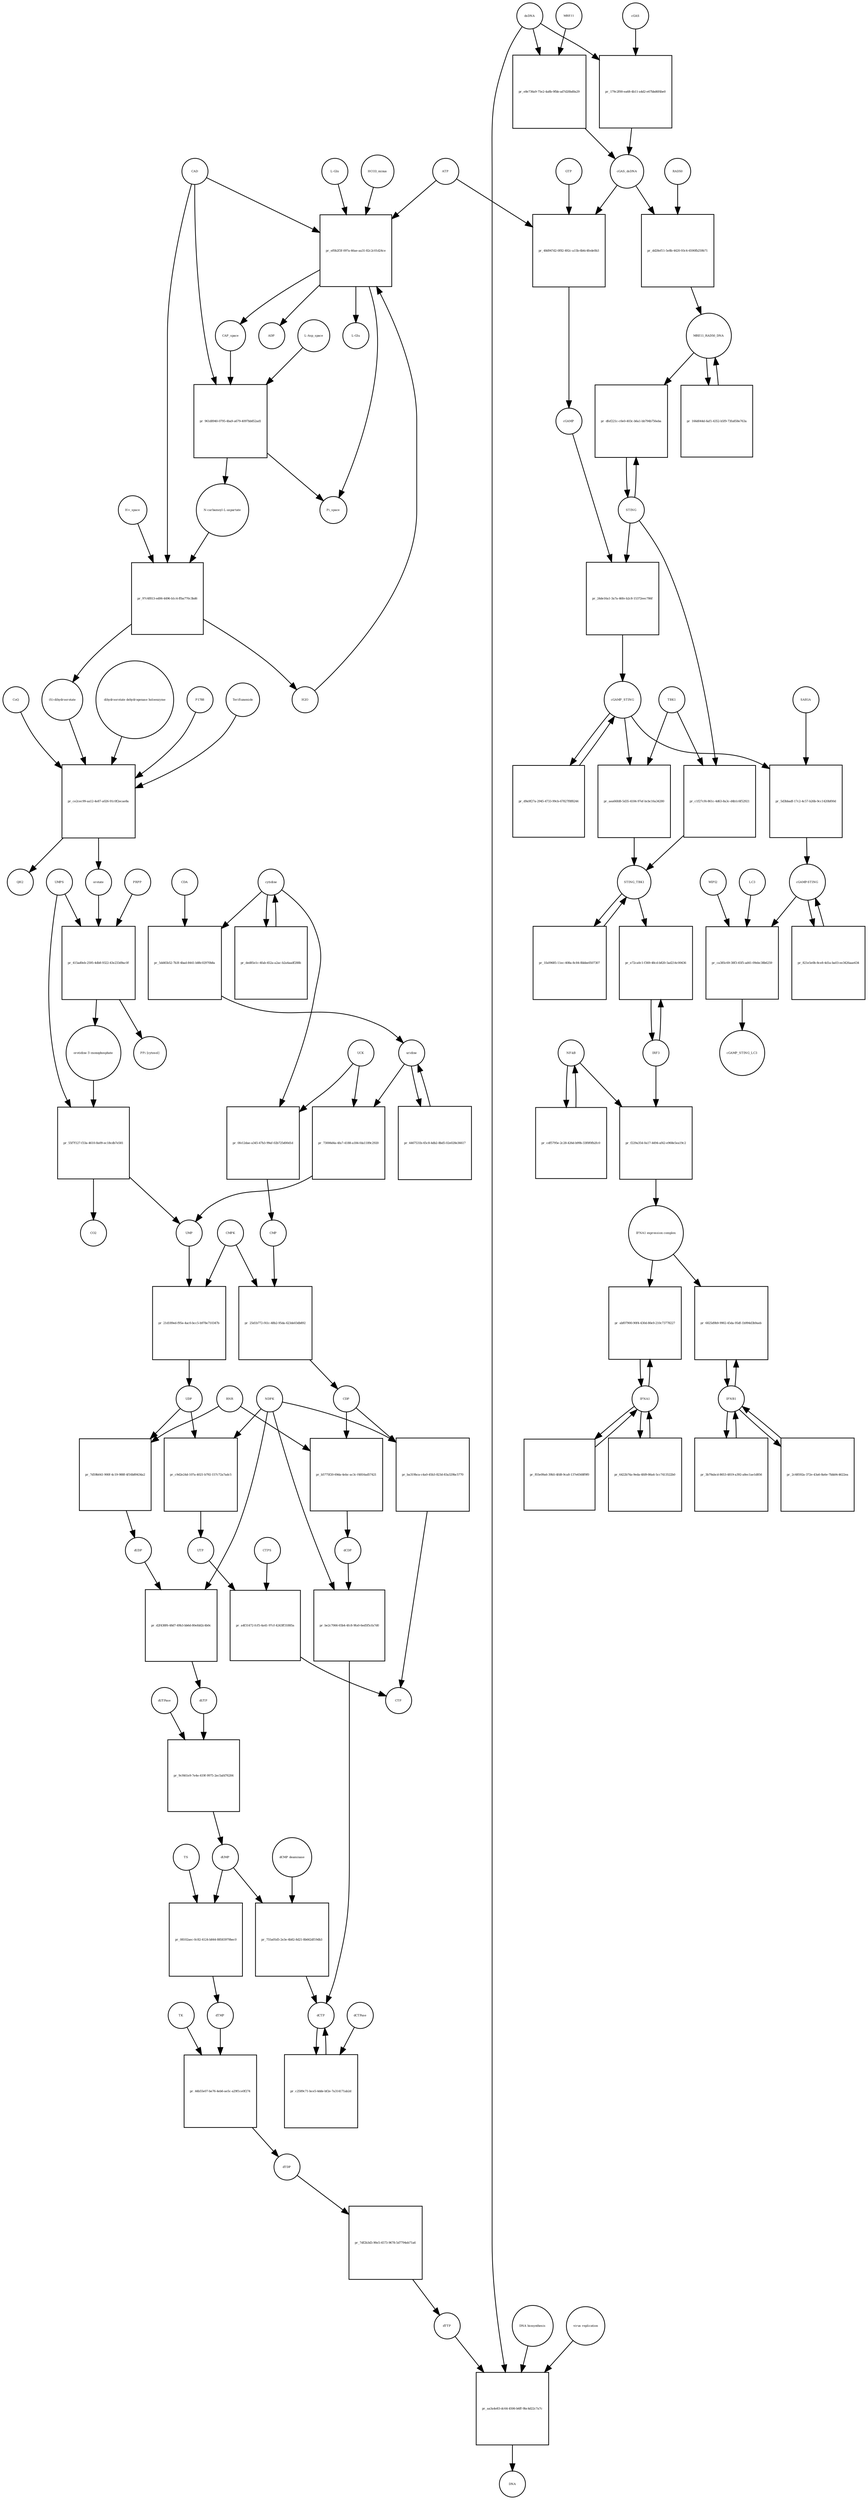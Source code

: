 strict digraph  {
"L-Gln" [annotation="", bipartite=0, cls="simple chemical", fontsize=4, label="L-Gln", shape=circle];
"pr_ef0b2f3f-097a-46ae-aa31-82c2c01d24ce" [annotation="", bipartite=1, cls=process, fontsize=4, label="pr_ef0b2f3f-097a-46ae-aa31-82c2c01d24ce", shape=square];
CAP_space [annotation="", bipartite=0, cls="simple chemical", fontsize=4, label=CAP_space, shape=circle];
CAD [annotation="", bipartite=0, cls=macromolecule, fontsize=4, label=CAD, shape=circle];
HCO3_minus [annotation="", bipartite=0, cls="simple chemical", fontsize=4, label=HCO3_minus, shape=circle];
H2O [annotation="", bipartite=0, cls="simple chemical", fontsize=4, label=H2O, shape=circle];
ATP [annotation="", bipartite=0, cls="simple chemical", fontsize=4, label=ATP, shape=circle];
"L-Glu" [annotation="", bipartite=0, cls="simple chemical", fontsize=4, label="L-Glu", shape=circle];
ADP [annotation="", bipartite=0, cls="simple chemical", fontsize=4, label=ADP, shape=circle];
Pi_space [annotation="", bipartite=0, cls="simple chemical", fontsize=4, label=Pi_space, shape=circle];
cytidine [annotation="", bipartite=0, cls="simple chemical", fontsize=4, label=cytidine, shape=circle];
"pr_5dd45b52-7b3f-4bad-8441-b88c02970b8a" [annotation="", bipartite=1, cls=process, fontsize=4, label="pr_5dd45b52-7b3f-4bad-8441-b88c02970b8a", shape=square];
uridine [annotation="", bipartite=0, cls="simple chemical", fontsize=4, label=uridine, shape=circle];
CDA [annotation="", bipartite=0, cls=macromolecule, fontsize=4, label=CDA, shape=circle];
"pr_73006d4a-4fa7-4188-a184-fda1189c2920" [annotation="", bipartite=1, cls=process, fontsize=4, label="pr_73006d4a-4fa7-4188-a184-fda1189c2920", shape=square];
UMP [annotation="", bipartite=0, cls="simple chemical", fontsize=4, label=UMP, shape=circle];
UCK [annotation="", bipartite=0, cls=macromolecule, fontsize=4, label=UCK, shape=circle];
"pr_0fe12dae-a345-47b3-99af-02b725d00d1d" [annotation="", bipartite=1, cls=process, fontsize=4, label="pr_0fe12dae-a345-47b3-99af-02b725d00d1d", shape=square];
CMP [annotation="", bipartite=0, cls="simple chemical", fontsize=4, label=CMP, shape=circle];
"pr_4467531b-65c8-4db2-8bd5-02e028e36617" [annotation="", bipartite=1, cls=process, fontsize=4, label="pr_4467531b-65c8-4db2-8bd5-02e028e36617", shape=square];
"pr_ded85e1c-4fab-452a-a2ac-b2a4aadf288b" [annotation="", bipartite=1, cls=process, fontsize=4, label="pr_ded85e1c-4fab-452a-a2ac-b2a4aadf288b", shape=square];
"pr_21d189ed-f95e-4ac0-bcc5-b978e710347b" [annotation="", bipartite=1, cls=process, fontsize=4, label="pr_21d189ed-f95e-4ac0-bcc5-b978e710347b", shape=square];
UDP [annotation="", bipartite=0, cls="simple chemical", fontsize=4, label=UDP, shape=circle];
CMPK [annotation="", bipartite=0, cls=macromolecule, fontsize=4, label=CMPK, shape=circle];
"pr_25d1b772-f41c-48b2-95da-623de03db892" [annotation="", bipartite=1, cls=process, fontsize=4, label="pr_25d1b772-f41c-48b2-95da-623de03db892", shape=square];
CDP [annotation="", bipartite=0, cls="simple chemical", fontsize=4, label=CDP, shape=circle];
"pr_c9d2e24d-107a-4021-b792-157c72a7adc5" [annotation="", bipartite=1, cls=process, fontsize=4, label="pr_c9d2e24d-107a-4021-b792-157c72a7adc5", shape=square];
UTP [annotation="", bipartite=0, cls="simple chemical", fontsize=4, label=UTP, shape=circle];
NDPK [annotation="", bipartite=0, cls=macromolecule, fontsize=4, label=NDPK, shape=circle];
"pr_ba319bca-c4a0-45b3-823d-83a329bc5770" [annotation="", bipartite=1, cls=process, fontsize=4, label="pr_ba319bca-c4a0-45b3-823d-83a329bc5770", shape=square];
CTP [annotation="", bipartite=0, cls="simple chemical", fontsize=4, label=CTP, shape=circle];
"pr_a4f31472-fcf5-4a41-97cf-4243ff31885a" [annotation="", bipartite=1, cls=process, fontsize=4, label="pr_a4f31472-fcf5-4a41-97cf-4243ff31885a", shape=square];
CTPS [annotation="", bipartite=0, cls=macromolecule, fontsize=4, label=CTPS, shape=circle];
"pr_7d59b041-900f-4c19-988f-4f16b89434a2" [annotation="", bipartite=1, cls=process, fontsize=4, label="pr_7d59b041-900f-4c19-988f-4f16b89434a2", shape=square];
dUDP [annotation="", bipartite=0, cls="simple chemical", fontsize=4, label=dUDP, shape=circle];
RNR [annotation="", bipartite=0, cls=macromolecule, fontsize=4, label=RNR, shape=circle];
"pr_d2f438f6-48d7-49b3-bb6d-80efdd2c4b0c" [annotation="", bipartite=1, cls=process, fontsize=4, label="pr_d2f438f6-48d7-49b3-bb6d-80efdd2c4b0c", shape=square];
dUTP [annotation="", bipartite=0, cls="simple chemical", fontsize=4, label=dUTP, shape=circle];
dCDP [annotation="", bipartite=0, cls="simple chemical", fontsize=4, label=dCDP, shape=circle];
"pr_be2c7066-65b4-4fc8-9fa0-6ed5f5cfa7d0" [annotation="", bipartite=1, cls=process, fontsize=4, label="pr_be2c7066-65b4-4fc8-9fa0-6ed5f5cfa7d0", shape=square];
dCTP [annotation="", bipartite=0, cls="simple chemical", fontsize=4, label=dCTP, shape=circle];
"pr_b5775f20-69da-4ebc-ac3c-f4816ad57421" [annotation="", bipartite=1, cls=process, fontsize=4, label="pr_b5775f20-69da-4ebc-ac3c-f4816ad57421", shape=square];
"pr_9cf461e9-7e4e-419f-9975-2ec5afd76284" [annotation="", bipartite=1, cls=process, fontsize=4, label="pr_9cf461e9-7e4e-419f-9975-2ec5afd76284", shape=square];
dUMP [annotation="", bipartite=0, cls="simple chemical", fontsize=4, label=dUMP, shape=circle];
dUTPase [annotation="", bipartite=0, cls=macromolecule, fontsize=4, label=dUTPase, shape=circle];
"pr_c2589c71-bce5-4dde-bf2e-7a314171ab2d" [annotation="", bipartite=1, cls=process, fontsize=4, label="pr_c2589c71-bce5-4dde-bf2e-7a314171ab2d", shape=square];
dCTPase [annotation="", bipartite=0, cls=macromolecule, fontsize=4, label=dCTPase, shape=circle];
"pr_755a05d5-2e3e-4b82-8d21-8b662df19db3" [annotation="", bipartite=1, cls=process, fontsize=4, label="pr_755a05d5-2e3e-4b82-8d21-8b662df19db3", shape=square];
"dCMP deaminase" [annotation="", bipartite=0, cls=macromolecule, fontsize=4, label="dCMP deaminase", shape=circle];
"pr_08102aec-0c82-4124-b844-88583979bec0" [annotation="", bipartite=1, cls=process, fontsize=4, label="pr_08102aec-0c82-4124-b844-88583979bec0", shape=square];
dTMP [annotation="", bipartite=0, cls="simple chemical", fontsize=4, label=dTMP, shape=circle];
TS [annotation="", bipartite=0, cls=macromolecule, fontsize=4, label=TS, shape=circle];
"pr_44b55e07-be76-4eb6-ae5c-a29f1ce0f274" [annotation="", bipartite=1, cls=process, fontsize=4, label="pr_44b55e07-be76-4eb6-ae5c-a29f1ce0f274", shape=square];
dTDP [annotation="", bipartite=0, cls="simple chemical", fontsize=4, label=dTDP, shape=circle];
TK [annotation="", bipartite=0, cls=macromolecule, fontsize=4, label=TK, shape=circle];
"pr_7df2b3d3-90e5-4573-9678-5d7794eb71a6" [annotation="", bipartite=1, cls=process, fontsize=4, label="pr_7df2b3d3-90e5-4573-9678-5d7794eb71a6", shape=square];
dTTP [annotation="", bipartite=0, cls="simple chemical", fontsize=4, label=dTTP, shape=circle];
dsDNA [annotation="", bipartite=0, cls="simple chemical", fontsize=4, label=dsDNA, shape=circle];
"pr_179c2f00-ea68-4b11-a4d2-e67bbd6f4be0" [annotation="", bipartite=1, cls=process, fontsize=4, label="pr_179c2f00-ea68-4b11-a4d2-e67bbd6f4be0", shape=square];
cGAS [annotation="", bipartite=0, cls=macromolecule, fontsize=4, label=cGAS, shape=circle];
cGAS_dsDNA [annotation="", bipartite=0, cls=complex, fontsize=4, label=cGAS_dsDNA, shape=circle];
"pr_48d947d2-0f82-492c-a15b-6b6c4fede0b3" [annotation="", bipartite=1, cls=process, fontsize=4, label="pr_48d947d2-0f82-492c-a15b-6b6c4fede0b3", shape=square];
GTP [annotation="", bipartite=0, cls="simple chemical", fontsize=4, label=GTP, shape=circle];
cGAMP [annotation="", bipartite=0, cls="simple chemical", fontsize=4, label=cGAMP, shape=circle];
"pr_24de16a1-3a7a-46fe-b2c8-15372eec786f" [annotation="", bipartite=1, cls=process, fontsize=4, label="pr_24de16a1-3a7a-46fe-b2c8-15372eec786f", shape=square];
STING [annotation="", bipartite=0, cls="macromolecule multimer", fontsize=4, label=STING, shape=circle];
cGAMP_STING [annotation="", bipartite=0, cls=complex, fontsize=4, label=cGAMP_STING, shape=circle];
TBK1 [annotation="", bipartite=0, cls=macromolecule, fontsize=4, label=TBK1, shape=circle];
"pr_aea66fd8-5d35-4184-97ef-bcbc16a34280" [annotation="", bipartite=1, cls=process, fontsize=4, label="pr_aea66fd8-5d35-4184-97ef-bcbc16a34280", shape=square];
STING_TBK1 [annotation="", bipartite=0, cls=complex, fontsize=4, label=STING_TBK1, shape=circle];
"pr_d9a9f27a-2945-4733-99cb-67827f8f8244" [annotation="", bipartite=1, cls=process, fontsize=4, label="pr_d9a9f27a-2945-4733-99cb-67827f8f8244", shape=square];
"pr_1fa09685-11ec-408a-8c84-8bbbe0507307" [annotation="", bipartite=1, cls=process, fontsize=4, label="pr_1fa09685-11ec-408a-8c84-8bbbe0507307", shape=square];
"NF-kB" [annotation="", bipartite=0, cls=complex, fontsize=4, label="NF-kB", shape=circle];
"pr_cdf5795e-2c28-426d-b99b-33f0f0fb2fc0" [annotation="", bipartite=1, cls=process, fontsize=4, label="pr_cdf5795e-2c28-426d-b99b-33f0f0fb2fc0", shape=square];
IFNA1 [annotation="", bipartite=0, cls="nucleic acid feature", fontsize=4, label=IFNA1, shape=circle];
"pr_6422b74a-9eda-4fd9-86a4-5cc7413522b0" [annotation="", bipartite=1, cls=process, fontsize=4, label="pr_6422b74a-9eda-4fd9-86a4-5cc7413522b0", shape=square];
IFNB1 [annotation="", bipartite=0, cls="nucleic acid feature", fontsize=4, label=IFNB1, shape=circle];
"pr_2c68592a-372e-43a6-8a6e-7bbb9c4622ea" [annotation="", bipartite=1, cls=process, fontsize=4, label="pr_2c68592a-372e-43a6-8a6e-7bbb9c4622ea", shape=square];
"pr_f03e09a6-39b5-4fd8-9ca8-137e6568f9f0" [annotation="", bipartite=1, cls=process, fontsize=4, label="pr_f03e09a6-39b5-4fd8-9ca8-137e6568f9f0", shape=square];
"pr_3b79abcd-8653-4819-a392-a8ec1ae1d856" [annotation="", bipartite=1, cls=process, fontsize=4, label="pr_3b79abcd-8653-4819-a392-a8ec1ae1d856", shape=square];
"pr_6825d9b9-9902-45da-95df-1b994d3b9aeb" [annotation="", bipartite=1, cls=process, fontsize=4, label="pr_6825d9b9-9902-45da-95df-1b994d3b9aeb", shape=square];
"IFNA1 expression complex" [annotation="", bipartite=0, cls=complex, fontsize=4, label="IFNA1 expression complex", shape=circle];
"cGAMP-STING" [annotation="", bipartite=0, cls=complex, fontsize=4, label="cGAMP-STING", shape=circle];
"pr_821e5e0b-8ce8-4d1a-ba03-ee3426aae634" [annotation="", bipartite=1, cls=process, fontsize=4, label="pr_821e5e0b-8ce8-4d1a-ba03-ee3426aae634", shape=square];
"pr_e8e736a9-75e2-4a8b-9fbb-ad7d20bd0a29" [annotation="", bipartite=1, cls=process, fontsize=4, label="pr_e8e736a9-75e2-4a8b-9fbb-ad7d20bd0a29", shape=square];
MRE11 [annotation="", bipartite=0, cls="macromolecule multimer", fontsize=4, label=MRE11, shape=circle];
RAD50 [annotation="", bipartite=0, cls="macromolecule multimer", fontsize=4, label=RAD50, shape=circle];
"pr_dd28ef11-5e8b-4420-93c4-6590fb259b71" [annotation="", bipartite=1, cls=process, fontsize=4, label="pr_dd28ef11-5e8b-4420-93c4-6590fb259b71", shape=square];
MRE11_RAD50_DNA [annotation="", bipartite=0, cls=complex, fontsize=4, label=MRE11_RAD50_DNA, shape=circle];
IRF3 [annotation="", bipartite=0, cls="macromolecule multimer", fontsize=4, label=IRF3, shape=circle];
"pr_e72ca0c1-f369-48cd-b820-5ad214c00436" [annotation="", bipartite=1, cls=process, fontsize=4, label="pr_e72ca0c1-f369-48cd-b820-5ad214c00436", shape=square];
"pr_5d3bbadf-17c2-4c57-b26b-9cc1420bf00d" [annotation="", bipartite=1, cls=process, fontsize=4, label="pr_5d3bbadf-17c2-4c57-b26b-9cc1420bf00d", shape=square];
SAR1A [annotation="", bipartite=0, cls=macromolecule, fontsize=4, label=SAR1A, shape=circle];
"pr_ca385c69-38f3-45f5-ad41-09ebc38b6259" [annotation="", bipartite=1, cls=process, fontsize=4, label="pr_ca385c69-38f3-45f5-ad41-09ebc38b6259", shape=square];
LC3 [annotation="", bipartite=0, cls=macromolecule, fontsize=4, label=LC3, shape=circle];
cGAMP_STING_LC3 [annotation="", bipartite=0, cls=complex, fontsize=4, label=cGAMP_STING_LC3, shape=circle];
WIPI2 [annotation="", bipartite=0, cls=macromolecule, fontsize=4, label=WIPI2, shape=circle];
"pr_dfef221c-c0e0-403c-b6a1-bb794b756eba" [annotation="", bipartite=1, cls=process, fontsize=4, label="pr_dfef221c-c0e0-403c-b6a1-bb794b756eba", shape=square];
"pr_c1f27cf4-861c-4d63-8a3c-d4b1c6f52921" [annotation="", bipartite=1, cls=process, fontsize=4, label="pr_c1f27cf4-861c-4d63-8a3c-d4b1c6f52921", shape=square];
"pr_166d044d-6af1-4352-b5f9-73fa858e763a" [annotation="", bipartite=1, cls=process, fontsize=4, label="pr_166d044d-6af1-4352-b5f9-73fa858e763a", shape=square];
"pr_961d8940-0795-4ba9-a679-4097bb852ad1" [annotation="", bipartite=1, cls=process, fontsize=4, label="pr_961d8940-0795-4ba9-a679-4097bb852ad1", shape=square];
"N-carbamoyl-L-aspartate" [annotation="", bipartite=0, cls="simple chemical", fontsize=4, label="N-carbamoyl-L-aspartate", shape=circle];
"L-Asp_space" [annotation="", bipartite=0, cls="simple chemical", fontsize=4, label="L-Asp_space", shape=circle];
"pr_97c6f813-ed06-4496-b1c4-ffba770c3bd6" [annotation="", bipartite=1, cls=process, fontsize=4, label="pr_97c6f813-ed06-4496-b1c4-ffba770c3bd6", shape=square];
"(S)-dihydroorotate" [annotation="", bipartite=0, cls="simple chemical", fontsize=4, label="(S)-dihydroorotate", shape=circle];
"H+_space" [annotation="", bipartite=0, cls="simple chemical", fontsize=4, label="H+_space", shape=circle];
"pr_ce2cec99-aa12-4e87-a026-91c0f2ecae8a" [annotation="", bipartite=1, cls=process, fontsize=4, label="pr_ce2cec99-aa12-4e87-a026-91c0f2ecae8a", shape=square];
orotate [annotation="", bipartite=0, cls="simple chemical", fontsize=4, label=orotate, shape=circle];
"dihydroorotate dehydrogenase holoenzyme" [annotation="", bipartite=0, cls="simple chemical", fontsize=4, label="dihydroorotate dehydrogenase holoenzyme", shape=circle];
P1788 [annotation="", bipartite=0, cls="simple chemical", fontsize=4, label=P1788, shape=circle];
Teriflunomide [annotation="", bipartite=0, cls="simple chemical", fontsize=4, label=Teriflunomide, shape=circle];
CoQ [annotation="", bipartite=0, cls="simple chemical", fontsize=4, label=CoQ, shape=circle];
QH2 [annotation="", bipartite=0, cls="simple chemical", fontsize=4, label=QH2, shape=circle];
"pr_415ad0eb-2595-4db8-9322-43e233d9ac0f" [annotation="", bipartite=1, cls=process, fontsize=4, label="pr_415ad0eb-2595-4db8-9322-43e233d9ac0f", shape=square];
"orotidine 5'-monophosphate" [annotation="", bipartite=0, cls="simple chemical", fontsize=4, label="orotidine 5'-monophosphate", shape=circle];
UMPS [annotation="", bipartite=0, cls="macromolecule multimer", fontsize=4, label=UMPS, shape=circle];
PRPP [annotation="", bipartite=0, cls="simple chemical", fontsize=4, label=PRPP, shape=circle];
"PPi [cytosol]" [annotation="", bipartite=0, cls="simple chemical", fontsize=4, label="PPi [cytosol]", shape=circle];
"pr_55f7f127-f33a-4610-8a09-ec18cdb7e581" [annotation="", bipartite=1, cls=process, fontsize=4, label="pr_55f7f127-f33a-4610-8a09-ec18cdb7e581", shape=square];
CO2 [annotation="", bipartite=0, cls="simple chemical", fontsize=4, label=CO2, shape=circle];
"pr_aa3a4e83-dc64-4506-b6ff-9bc4d22c7a7c" [annotation="", bipartite=1, cls=process, fontsize=4, label="pr_aa3a4e83-dc64-4506-b6ff-9bc4d22c7a7c", shape=square];
DNA [annotation="", bipartite=0, cls="nucleic acid feature", fontsize=4, label=DNA, shape=circle];
"DNA biosynthesis" [annotation="urn_miriam_obo.go_GO%3A0071897", bipartite=0, cls=phenotype, fontsize=4, label="DNA biosynthesis", shape=circle];
"virus replication" [annotation="", bipartite=0, cls=phenotype, fontsize=4, label="virus replication", shape=circle];
"pr_abf07900-90f4-430d-80e9-210c73778227" [annotation="", bipartite=1, cls=process, fontsize=4, label="pr_abf07900-90f4-430d-80e9-210c73778227", shape=square];
"pr_f229a354-0a17-4494-af42-e968e5ea19c2" [annotation="", bipartite=1, cls=process, fontsize=4, label="pr_f229a354-0a17-4494-af42-e968e5ea19c2", shape=square];
"L-Gln" -> "pr_ef0b2f3f-097a-46ae-aa31-82c2c01d24ce"  [annotation="", interaction_type=consumption];
"pr_ef0b2f3f-097a-46ae-aa31-82c2c01d24ce" -> CAP_space  [annotation="", interaction_type=production];
"pr_ef0b2f3f-097a-46ae-aa31-82c2c01d24ce" -> "L-Glu"  [annotation="", interaction_type=production];
"pr_ef0b2f3f-097a-46ae-aa31-82c2c01d24ce" -> ADP  [annotation="", interaction_type=production];
"pr_ef0b2f3f-097a-46ae-aa31-82c2c01d24ce" -> Pi_space  [annotation="", interaction_type=production];
CAP_space -> "pr_961d8940-0795-4ba9-a679-4097bb852ad1"  [annotation="", interaction_type=consumption];
CAD -> "pr_ef0b2f3f-097a-46ae-aa31-82c2c01d24ce"  [annotation=urn_miriam_reactome_REACT_1698, interaction_type=catalysis];
CAD -> "pr_961d8940-0795-4ba9-a679-4097bb852ad1"  [annotation=urn_miriam_reactome_REACT_1698, interaction_type=catalysis];
CAD -> "pr_97c6f813-ed06-4496-b1c4-ffba770c3bd6"  [annotation=urn_miriam_reactome_REACT_1698, interaction_type=catalysis];
HCO3_minus -> "pr_ef0b2f3f-097a-46ae-aa31-82c2c01d24ce"  [annotation="", interaction_type=consumption];
H2O -> "pr_ef0b2f3f-097a-46ae-aa31-82c2c01d24ce"  [annotation="", interaction_type=consumption];
ATP -> "pr_ef0b2f3f-097a-46ae-aa31-82c2c01d24ce"  [annotation="", interaction_type=consumption];
ATP -> "pr_48d947d2-0f82-492c-a15b-6b6c4fede0b3"  [annotation="", interaction_type=consumption];
cytidine -> "pr_5dd45b52-7b3f-4bad-8441-b88c02970b8a"  [annotation="", interaction_type=consumption];
cytidine -> "pr_0fe12dae-a345-47b3-99af-02b725d00d1d"  [annotation="", interaction_type=consumption];
cytidine -> "pr_ded85e1c-4fab-452a-a2ac-b2a4aadf288b"  [annotation="", interaction_type=consumption];
"pr_5dd45b52-7b3f-4bad-8441-b88c02970b8a" -> uridine  [annotation="", interaction_type=production];
uridine -> "pr_73006d4a-4fa7-4188-a184-fda1189c2920"  [annotation="", interaction_type=consumption];
uridine -> "pr_4467531b-65c8-4db2-8bd5-02e028e36617"  [annotation="", interaction_type=consumption];
CDA -> "pr_5dd45b52-7b3f-4bad-8441-b88c02970b8a"  [annotation="", interaction_type=catalysis];
"pr_73006d4a-4fa7-4188-a184-fda1189c2920" -> UMP  [annotation="", interaction_type=production];
UMP -> "pr_21d189ed-f95e-4ac0-bcc5-b978e710347b"  [annotation="", interaction_type=consumption];
UCK -> "pr_73006d4a-4fa7-4188-a184-fda1189c2920"  [annotation="", interaction_type=catalysis];
UCK -> "pr_0fe12dae-a345-47b3-99af-02b725d00d1d"  [annotation="", interaction_type=catalysis];
"pr_0fe12dae-a345-47b3-99af-02b725d00d1d" -> CMP  [annotation="", interaction_type=production];
CMP -> "pr_25d1b772-f41c-48b2-95da-623de03db892"  [annotation="", interaction_type=consumption];
"pr_4467531b-65c8-4db2-8bd5-02e028e36617" -> uridine  [annotation="", interaction_type=production];
"pr_ded85e1c-4fab-452a-a2ac-b2a4aadf288b" -> cytidine  [annotation="", interaction_type=production];
"pr_21d189ed-f95e-4ac0-bcc5-b978e710347b" -> UDP  [annotation="", interaction_type=production];
UDP -> "pr_c9d2e24d-107a-4021-b792-157c72a7adc5"  [annotation="", interaction_type=consumption];
UDP -> "pr_7d59b041-900f-4c19-988f-4f16b89434a2"  [annotation="", interaction_type=consumption];
CMPK -> "pr_21d189ed-f95e-4ac0-bcc5-b978e710347b"  [annotation="", interaction_type=catalysis];
CMPK -> "pr_25d1b772-f41c-48b2-95da-623de03db892"  [annotation="", interaction_type=catalysis];
"pr_25d1b772-f41c-48b2-95da-623de03db892" -> CDP  [annotation="", interaction_type=production];
CDP -> "pr_ba319bca-c4a0-45b3-823d-83a329bc5770"  [annotation="", interaction_type=consumption];
CDP -> "pr_b5775f20-69da-4ebc-ac3c-f4816ad57421"  [annotation="", interaction_type=consumption];
"pr_c9d2e24d-107a-4021-b792-157c72a7adc5" -> UTP  [annotation="", interaction_type=production];
UTP -> "pr_a4f31472-fcf5-4a41-97cf-4243ff31885a"  [annotation="", interaction_type=consumption];
NDPK -> "pr_c9d2e24d-107a-4021-b792-157c72a7adc5"  [annotation="", interaction_type=catalysis];
NDPK -> "pr_ba319bca-c4a0-45b3-823d-83a329bc5770"  [annotation="", interaction_type=catalysis];
NDPK -> "pr_d2f438f6-48d7-49b3-bb6d-80efdd2c4b0c"  [annotation="", interaction_type=catalysis];
NDPK -> "pr_be2c7066-65b4-4fc8-9fa0-6ed5f5cfa7d0"  [annotation="", interaction_type=catalysis];
"pr_ba319bca-c4a0-45b3-823d-83a329bc5770" -> CTP  [annotation="", interaction_type=production];
"pr_a4f31472-fcf5-4a41-97cf-4243ff31885a" -> CTP  [annotation="", interaction_type=production];
CTPS -> "pr_a4f31472-fcf5-4a41-97cf-4243ff31885a"  [annotation="", interaction_type=catalysis];
"pr_7d59b041-900f-4c19-988f-4f16b89434a2" -> dUDP  [annotation="", interaction_type=production];
dUDP -> "pr_d2f438f6-48d7-49b3-bb6d-80efdd2c4b0c"  [annotation="", interaction_type=consumption];
RNR -> "pr_7d59b041-900f-4c19-988f-4f16b89434a2"  [annotation="", interaction_type=catalysis];
RNR -> "pr_b5775f20-69da-4ebc-ac3c-f4816ad57421"  [annotation="", interaction_type=catalysis];
"pr_d2f438f6-48d7-49b3-bb6d-80efdd2c4b0c" -> dUTP  [annotation="", interaction_type=production];
dUTP -> "pr_9cf461e9-7e4e-419f-9975-2ec5afd76284"  [annotation="", interaction_type=consumption];
dCDP -> "pr_be2c7066-65b4-4fc8-9fa0-6ed5f5cfa7d0"  [annotation="", interaction_type=consumption];
"pr_be2c7066-65b4-4fc8-9fa0-6ed5f5cfa7d0" -> dCTP  [annotation="", interaction_type=production];
dCTP -> "pr_c2589c71-bce5-4dde-bf2e-7a314171ab2d"  [annotation="", interaction_type=consumption];
"pr_b5775f20-69da-4ebc-ac3c-f4816ad57421" -> dCDP  [annotation="", interaction_type=production];
"pr_9cf461e9-7e4e-419f-9975-2ec5afd76284" -> dUMP  [annotation="", interaction_type=production];
dUMP -> "pr_755a05d5-2e3e-4b82-8d21-8b662df19db3"  [annotation="", interaction_type=consumption];
dUMP -> "pr_08102aec-0c82-4124-b844-88583979bec0"  [annotation="", interaction_type=consumption];
dUTPase -> "pr_9cf461e9-7e4e-419f-9975-2ec5afd76284"  [annotation="", interaction_type=catalysis];
"pr_c2589c71-bce5-4dde-bf2e-7a314171ab2d" -> dCTP  [annotation="", interaction_type=production];
dCTPase -> "pr_c2589c71-bce5-4dde-bf2e-7a314171ab2d"  [annotation="", interaction_type=catalysis];
"pr_755a05d5-2e3e-4b82-8d21-8b662df19db3" -> dCTP  [annotation="", interaction_type=production];
"dCMP deaminase" -> "pr_755a05d5-2e3e-4b82-8d21-8b662df19db3"  [annotation="", interaction_type=catalysis];
"pr_08102aec-0c82-4124-b844-88583979bec0" -> dTMP  [annotation="", interaction_type=production];
dTMP -> "pr_44b55e07-be76-4eb6-ae5c-a29f1ce0f274"  [annotation="", interaction_type=consumption];
TS -> "pr_08102aec-0c82-4124-b844-88583979bec0"  [annotation="", interaction_type=catalysis];
"pr_44b55e07-be76-4eb6-ae5c-a29f1ce0f274" -> dTDP  [annotation="", interaction_type=production];
dTDP -> "pr_7df2b3d3-90e5-4573-9678-5d7794eb71a6"  [annotation="", interaction_type=consumption];
TK -> "pr_44b55e07-be76-4eb6-ae5c-a29f1ce0f274"  [annotation="", interaction_type=catalysis];
"pr_7df2b3d3-90e5-4573-9678-5d7794eb71a6" -> dTTP  [annotation="", interaction_type=production];
dTTP -> "pr_aa3a4e83-dc64-4506-b6ff-9bc4d22c7a7c"  [annotation="", interaction_type=consumption];
dsDNA -> "pr_179c2f00-ea68-4b11-a4d2-e67bbd6f4be0"  [annotation="", interaction_type=consumption];
dsDNA -> "pr_e8e736a9-75e2-4a8b-9fbb-ad7d20bd0a29"  [annotation="", interaction_type=consumption];
dsDNA -> "pr_aa3a4e83-dc64-4506-b6ff-9bc4d22c7a7c"  [annotation="", interaction_type=consumption];
"pr_179c2f00-ea68-4b11-a4d2-e67bbd6f4be0" -> cGAS_dsDNA  [annotation="", interaction_type=production];
cGAS -> "pr_179c2f00-ea68-4b11-a4d2-e67bbd6f4be0"  [annotation="", interaction_type=consumption];
cGAS_dsDNA -> "pr_48d947d2-0f82-492c-a15b-6b6c4fede0b3"  [annotation="", interaction_type=catalysis];
cGAS_dsDNA -> "pr_dd28ef11-5e8b-4420-93c4-6590fb259b71"  [annotation="", interaction_type=consumption];
"pr_48d947d2-0f82-492c-a15b-6b6c4fede0b3" -> cGAMP  [annotation="", interaction_type=production];
GTP -> "pr_48d947d2-0f82-492c-a15b-6b6c4fede0b3"  [annotation="", interaction_type=consumption];
cGAMP -> "pr_24de16a1-3a7a-46fe-b2c8-15372eec786f"  [annotation="", interaction_type=consumption];
"pr_24de16a1-3a7a-46fe-b2c8-15372eec786f" -> cGAMP_STING  [annotation="", interaction_type=production];
STING -> "pr_24de16a1-3a7a-46fe-b2c8-15372eec786f"  [annotation="", interaction_type=consumption];
STING -> "pr_dfef221c-c0e0-403c-b6a1-bb794b756eba"  [annotation="", interaction_type=consumption];
STING -> "pr_c1f27cf4-861c-4d63-8a3c-d4b1c6f52921"  [annotation="", interaction_type=consumption];
cGAMP_STING -> "pr_aea66fd8-5d35-4184-97ef-bcbc16a34280"  [annotation="", interaction_type=consumption];
cGAMP_STING -> "pr_d9a9f27a-2945-4733-99cb-67827f8f8244"  [annotation="", interaction_type=consumption];
cGAMP_STING -> "pr_5d3bbadf-17c2-4c57-b26b-9cc1420bf00d"  [annotation="", interaction_type=consumption];
TBK1 -> "pr_aea66fd8-5d35-4184-97ef-bcbc16a34280"  [annotation="", interaction_type=consumption];
TBK1 -> "pr_c1f27cf4-861c-4d63-8a3c-d4b1c6f52921"  [annotation="", interaction_type=consumption];
"pr_aea66fd8-5d35-4184-97ef-bcbc16a34280" -> STING_TBK1  [annotation="", interaction_type=production];
STING_TBK1 -> "pr_1fa09685-11ec-408a-8c84-8bbbe0507307"  [annotation="", interaction_type=consumption];
STING_TBK1 -> "pr_e72ca0c1-f369-48cd-b820-5ad214c00436"  [annotation="", interaction_type=catalysis];
"pr_d9a9f27a-2945-4733-99cb-67827f8f8244" -> cGAMP_STING  [annotation="", interaction_type=production];
"pr_1fa09685-11ec-408a-8c84-8bbbe0507307" -> STING_TBK1  [annotation="", interaction_type=production];
"NF-kB" -> "pr_cdf5795e-2c28-426d-b99b-33f0f0fb2fc0"  [annotation="", interaction_type=consumption];
"NF-kB" -> "pr_f229a354-0a17-4494-af42-e968e5ea19c2"  [annotation="", interaction_type=consumption];
"pr_cdf5795e-2c28-426d-b99b-33f0f0fb2fc0" -> "NF-kB"  [annotation="", interaction_type=production];
IFNA1 -> "pr_6422b74a-9eda-4fd9-86a4-5cc7413522b0"  [annotation="", interaction_type=consumption];
IFNA1 -> "pr_f03e09a6-39b5-4fd8-9ca8-137e6568f9f0"  [annotation="", interaction_type=consumption];
IFNA1 -> "pr_abf07900-90f4-430d-80e9-210c73778227"  [annotation="", interaction_type=consumption];
"pr_6422b74a-9eda-4fd9-86a4-5cc7413522b0" -> IFNA1  [annotation="", interaction_type=production];
IFNB1 -> "pr_2c68592a-372e-43a6-8a6e-7bbb9c4622ea"  [annotation="", interaction_type=consumption];
IFNB1 -> "pr_3b79abcd-8653-4819-a392-a8ec1ae1d856"  [annotation="", interaction_type=consumption];
IFNB1 -> "pr_6825d9b9-9902-45da-95df-1b994d3b9aeb"  [annotation="", interaction_type=consumption];
"pr_2c68592a-372e-43a6-8a6e-7bbb9c4622ea" -> IFNB1  [annotation="", interaction_type=production];
"pr_f03e09a6-39b5-4fd8-9ca8-137e6568f9f0" -> IFNA1  [annotation="", interaction_type=production];
"pr_3b79abcd-8653-4819-a392-a8ec1ae1d856" -> IFNB1  [annotation="", interaction_type=production];
"pr_6825d9b9-9902-45da-95df-1b994d3b9aeb" -> IFNB1  [annotation="", interaction_type=production];
"IFNA1 expression complex" -> "pr_6825d9b9-9902-45da-95df-1b994d3b9aeb"  [annotation="", interaction_type=stimulation];
"IFNA1 expression complex" -> "pr_abf07900-90f4-430d-80e9-210c73778227"  [annotation="", interaction_type=stimulation];
"cGAMP-STING" -> "pr_821e5e0b-8ce8-4d1a-ba03-ee3426aae634"  [annotation="", interaction_type=consumption];
"cGAMP-STING" -> "pr_ca385c69-38f3-45f5-ad41-09ebc38b6259"  [annotation="", interaction_type=consumption];
"pr_821e5e0b-8ce8-4d1a-ba03-ee3426aae634" -> "cGAMP-STING"  [annotation="", interaction_type=production];
"pr_e8e736a9-75e2-4a8b-9fbb-ad7d20bd0a29" -> cGAS_dsDNA  [annotation="", interaction_type=production];
MRE11 -> "pr_e8e736a9-75e2-4a8b-9fbb-ad7d20bd0a29"  [annotation="", interaction_type=consumption];
RAD50 -> "pr_dd28ef11-5e8b-4420-93c4-6590fb259b71"  [annotation="", interaction_type=consumption];
"pr_dd28ef11-5e8b-4420-93c4-6590fb259b71" -> MRE11_RAD50_DNA  [annotation="", interaction_type=production];
MRE11_RAD50_DNA -> "pr_dfef221c-c0e0-403c-b6a1-bb794b756eba"  [annotation="", interaction_type=catalysis];
MRE11_RAD50_DNA -> "pr_166d044d-6af1-4352-b5f9-73fa858e763a"  [annotation="", interaction_type=consumption];
IRF3 -> "pr_e72ca0c1-f369-48cd-b820-5ad214c00436"  [annotation="", interaction_type=consumption];
IRF3 -> "pr_f229a354-0a17-4494-af42-e968e5ea19c2"  [annotation="", interaction_type=consumption];
"pr_e72ca0c1-f369-48cd-b820-5ad214c00436" -> IRF3  [annotation="", interaction_type=production];
"pr_5d3bbadf-17c2-4c57-b26b-9cc1420bf00d" -> "cGAMP-STING"  [annotation="", interaction_type=production];
SAR1A -> "pr_5d3bbadf-17c2-4c57-b26b-9cc1420bf00d"  [annotation="", interaction_type=catalysis];
"pr_ca385c69-38f3-45f5-ad41-09ebc38b6259" -> cGAMP_STING_LC3  [annotation="", interaction_type=production];
LC3 -> "pr_ca385c69-38f3-45f5-ad41-09ebc38b6259"  [annotation="", interaction_type=consumption];
WIPI2 -> "pr_ca385c69-38f3-45f5-ad41-09ebc38b6259"  [annotation="", interaction_type=catalysis];
"pr_dfef221c-c0e0-403c-b6a1-bb794b756eba" -> STING  [annotation="", interaction_type=production];
"pr_c1f27cf4-861c-4d63-8a3c-d4b1c6f52921" -> STING_TBK1  [annotation="", interaction_type=production];
"pr_166d044d-6af1-4352-b5f9-73fa858e763a" -> MRE11_RAD50_DNA  [annotation="", interaction_type=production];
"pr_961d8940-0795-4ba9-a679-4097bb852ad1" -> "N-carbamoyl-L-aspartate"  [annotation="", interaction_type=production];
"pr_961d8940-0795-4ba9-a679-4097bb852ad1" -> Pi_space  [annotation="", interaction_type=production];
"N-carbamoyl-L-aspartate" -> "pr_97c6f813-ed06-4496-b1c4-ffba770c3bd6"  [annotation="", interaction_type=consumption];
"L-Asp_space" -> "pr_961d8940-0795-4ba9-a679-4097bb852ad1"  [annotation="", interaction_type=consumption];
"pr_97c6f813-ed06-4496-b1c4-ffba770c3bd6" -> "(S)-dihydroorotate"  [annotation="", interaction_type=production];
"pr_97c6f813-ed06-4496-b1c4-ffba770c3bd6" -> H2O  [annotation="", interaction_type=production];
"(S)-dihydroorotate" -> "pr_ce2cec99-aa12-4e87-a026-91c0f2ecae8a"  [annotation="", interaction_type=consumption];
"H+_space" -> "pr_97c6f813-ed06-4496-b1c4-ffba770c3bd6"  [annotation="", interaction_type=consumption];
"pr_ce2cec99-aa12-4e87-a026-91c0f2ecae8a" -> orotate  [annotation="", interaction_type=production];
"pr_ce2cec99-aa12-4e87-a026-91c0f2ecae8a" -> QH2  [annotation="", interaction_type=production];
orotate -> "pr_415ad0eb-2595-4db8-9322-43e233d9ac0f"  [annotation="", interaction_type=consumption];
"dihydroorotate dehydrogenase holoenzyme" -> "pr_ce2cec99-aa12-4e87-a026-91c0f2ecae8a"  [annotation=urn_miriam_reactome_REACT_1698, interaction_type=catalysis];
P1788 -> "pr_ce2cec99-aa12-4e87-a026-91c0f2ecae8a"  [annotation=urn_miriam_reactome_REACT_1698, interaction_type=inhibition];
Teriflunomide -> "pr_ce2cec99-aa12-4e87-a026-91c0f2ecae8a"  [annotation=urn_miriam_reactome_REACT_1698, interaction_type=inhibition];
CoQ -> "pr_ce2cec99-aa12-4e87-a026-91c0f2ecae8a"  [annotation="", interaction_type=consumption];
"pr_415ad0eb-2595-4db8-9322-43e233d9ac0f" -> "orotidine 5'-monophosphate"  [annotation="", interaction_type=production];
"pr_415ad0eb-2595-4db8-9322-43e233d9ac0f" -> "PPi [cytosol]"  [annotation="", interaction_type=production];
"orotidine 5'-monophosphate" -> "pr_55f7f127-f33a-4610-8a09-ec18cdb7e581"  [annotation="", interaction_type=consumption];
UMPS -> "pr_415ad0eb-2595-4db8-9322-43e233d9ac0f"  [annotation=urn_miriam_reactome_REACT_1698, interaction_type=catalysis];
UMPS -> "pr_55f7f127-f33a-4610-8a09-ec18cdb7e581"  [annotation=urn_miriam_reactome_REACT_1698, interaction_type=catalysis];
PRPP -> "pr_415ad0eb-2595-4db8-9322-43e233d9ac0f"  [annotation="", interaction_type=consumption];
"pr_55f7f127-f33a-4610-8a09-ec18cdb7e581" -> UMP  [annotation="", interaction_type=production];
"pr_55f7f127-f33a-4610-8a09-ec18cdb7e581" -> CO2  [annotation="", interaction_type=production];
"pr_aa3a4e83-dc64-4506-b6ff-9bc4d22c7a7c" -> DNA  [annotation="", interaction_type=production];
"DNA biosynthesis" -> "pr_aa3a4e83-dc64-4506-b6ff-9bc4d22c7a7c"  [annotation="", interaction_type=catalysis];
"virus replication" -> "pr_aa3a4e83-dc64-4506-b6ff-9bc4d22c7a7c"  [annotation="", interaction_type=inhibition];
"pr_abf07900-90f4-430d-80e9-210c73778227" -> IFNA1  [annotation="", interaction_type=production];
"pr_f229a354-0a17-4494-af42-e968e5ea19c2" -> "IFNA1 expression complex"  [annotation="", interaction_type=production];
}
